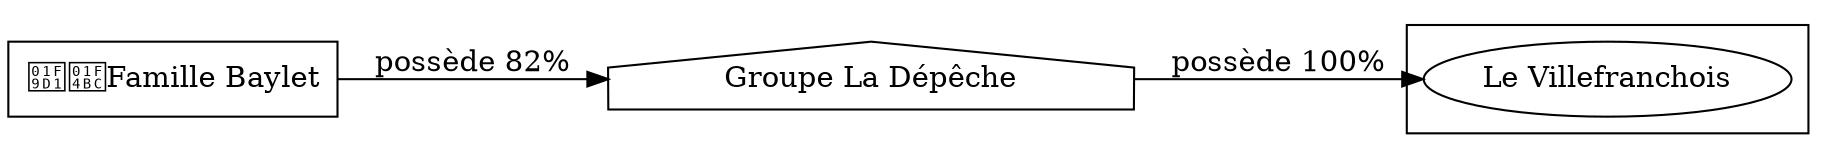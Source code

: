 digraph {
  rankdir=LR;
  subgraph roots {
    
      "famille-baylet-241"[label="🧑‍💼Famille Baylet" shape=box]
    
  }

  
    "groupe-la-depeche-242"[label="Groupe La Dépêche" shape=house]
  

  subgraph clusterLeaves {
    
      "le-villefranchois-246"[label="Le Villefranchois"]
    
  }

  
    "groupe-la-depeche-242" -> "le-villefranchois-246" [
      label="possède 100%"
    ]
  
    "famille-baylet-241" -> "groupe-la-depeche-242" [
      label="possède 82%"
    ]
  
}
